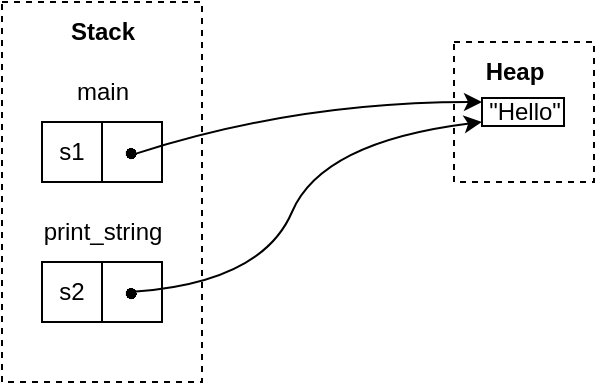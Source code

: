 <mxfile version="27.0.5">
  <diagram name="Page-1" id="_Mxxtz7T_6Bo-Ll9b9Tr">
    <mxGraphModel dx="679" dy="404" grid="1" gridSize="10" guides="1" tooltips="1" connect="1" arrows="1" fold="1" page="1" pageScale="1" pageWidth="827" pageHeight="1169" math="1" shadow="0">
      <root>
        <mxCell id="0" />
        <mxCell id="1" parent="0" />
        <mxCell id="FklGuPOJLE4WfYRWM9xb-18" value="" style="rounded=0;whiteSpace=wrap;html=1;dashed=1;" vertex="1" parent="1">
          <mxGeometry x="596" y="250" width="70" height="70" as="geometry" />
        </mxCell>
        <mxCell id="FklGuPOJLE4WfYRWM9xb-19" value="&lt;b&gt;Heap&lt;/b&gt;" style="text;html=1;align=center;verticalAlign=middle;resizable=0;points=[];autosize=1;strokeColor=none;fillColor=none;" vertex="1" parent="1">
          <mxGeometry x="600.5" y="250" width="50" height="30" as="geometry" />
        </mxCell>
        <mxCell id="FklGuPOJLE4WfYRWM9xb-20" value="" style="rounded=0;whiteSpace=wrap;html=1;" vertex="1" parent="1">
          <mxGeometry x="610" y="278" width="41" height="14" as="geometry" />
        </mxCell>
        <mxCell id="FklGuPOJLE4WfYRWM9xb-21" value="&quot;Hello&quot;" style="text;html=1;align=center;verticalAlign=middle;resizable=0;points=[];autosize=1;strokeColor=none;fillColor=none;" vertex="1" parent="1">
          <mxGeometry x="600.5" y="270" width="60" height="30" as="geometry" />
        </mxCell>
        <mxCell id="FklGuPOJLE4WfYRWM9xb-22" value="Untitled Layer" parent="0" />
        <mxCell id="FklGuPOJLE4WfYRWM9xb-23" value="" style="rounded=0;whiteSpace=wrap;html=1;dashed=1;" vertex="1" parent="FklGuPOJLE4WfYRWM9xb-22">
          <mxGeometry x="370" y="230" width="100" height="190" as="geometry" />
        </mxCell>
        <mxCell id="FklGuPOJLE4WfYRWM9xb-24" value="&lt;b&gt;Stack&lt;/b&gt;" style="text;html=1;align=center;verticalAlign=middle;resizable=0;points=[];autosize=1;strokeColor=none;fillColor=none;" vertex="1" parent="FklGuPOJLE4WfYRWM9xb-22">
          <mxGeometry x="390" y="230" width="60" height="30" as="geometry" />
        </mxCell>
        <mxCell id="FklGuPOJLE4WfYRWM9xb-25" value="s1" style="rounded=0;whiteSpace=wrap;html=1;" vertex="1" parent="FklGuPOJLE4WfYRWM9xb-22">
          <mxGeometry x="390" y="290" width="30" height="30" as="geometry" />
        </mxCell>
        <mxCell id="FklGuPOJLE4WfYRWM9xb-26" value="$$\bullet$$" style="rounded=0;whiteSpace=wrap;html=1;" vertex="1" parent="FklGuPOJLE4WfYRWM9xb-22">
          <mxGeometry x="420" y="290" width="30" height="30" as="geometry" />
        </mxCell>
        <mxCell id="FklGuPOJLE4WfYRWM9xb-27" value="main" style="text;html=1;align=center;verticalAlign=middle;resizable=0;points=[];autosize=1;strokeColor=none;fillColor=none;" vertex="1" parent="FklGuPOJLE4WfYRWM9xb-22">
          <mxGeometry x="395" y="260" width="50" height="30" as="geometry" />
        </mxCell>
        <mxCell id="FklGuPOJLE4WfYRWM9xb-28" value="" style="endArrow=classic;html=1;rounded=0;curved=1;" edge="1" parent="FklGuPOJLE4WfYRWM9xb-22">
          <mxGeometry width="50" height="50" relative="1" as="geometry">
            <mxPoint x="437" y="305.789" as="sourcePoint" />
            <mxPoint x="610" y="280" as="targetPoint" />
            <Array as="points">
              <mxPoint x="517" y="280" />
            </Array>
          </mxGeometry>
        </mxCell>
        <mxCell id="FklGuPOJLE4WfYRWM9xb-29" value="s2" style="rounded=0;whiteSpace=wrap;html=1;" vertex="1" parent="FklGuPOJLE4WfYRWM9xb-22">
          <mxGeometry x="390" y="360" width="30" height="30" as="geometry" />
        </mxCell>
        <mxCell id="FklGuPOJLE4WfYRWM9xb-30" value="$$\bullet$$" style="rounded=0;whiteSpace=wrap;html=1;" vertex="1" parent="FklGuPOJLE4WfYRWM9xb-22">
          <mxGeometry x="420" y="360" width="30" height="30" as="geometry" />
        </mxCell>
        <mxCell id="FklGuPOJLE4WfYRWM9xb-31" value="print_string" style="text;html=1;align=center;verticalAlign=middle;resizable=0;points=[];autosize=1;strokeColor=none;fillColor=none;" vertex="1" parent="FklGuPOJLE4WfYRWM9xb-22">
          <mxGeometry x="380" y="330" width="80" height="30" as="geometry" />
        </mxCell>
        <mxCell id="FklGuPOJLE4WfYRWM9xb-32" value="" style="endArrow=classic;html=1;rounded=0;curved=1;" edge="1" parent="FklGuPOJLE4WfYRWM9xb-22">
          <mxGeometry width="50" height="50" relative="1" as="geometry">
            <mxPoint x="437" y="374.789" as="sourcePoint" />
            <mxPoint x="610" y="290" as="targetPoint" />
            <Array as="points">
              <mxPoint x="500" y="370" />
              <mxPoint x="530" y="300" />
            </Array>
          </mxGeometry>
        </mxCell>
      </root>
    </mxGraphModel>
  </diagram>
</mxfile>
